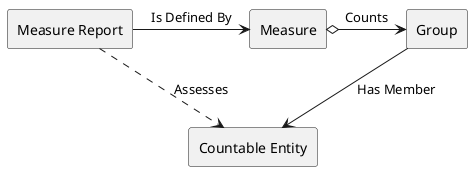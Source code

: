 @startuml
agent "Measure Report" as MeasureReport
agent Measure
agent Group
agent "Countable Entity" as CountableEntity

MeasureReport -> Measure : Is Defined By
MeasureReport ..> CountableEntity : Assesses
Measure  o-> Group : Counts

Group --> CountableEntity : Has Member
@enduml
